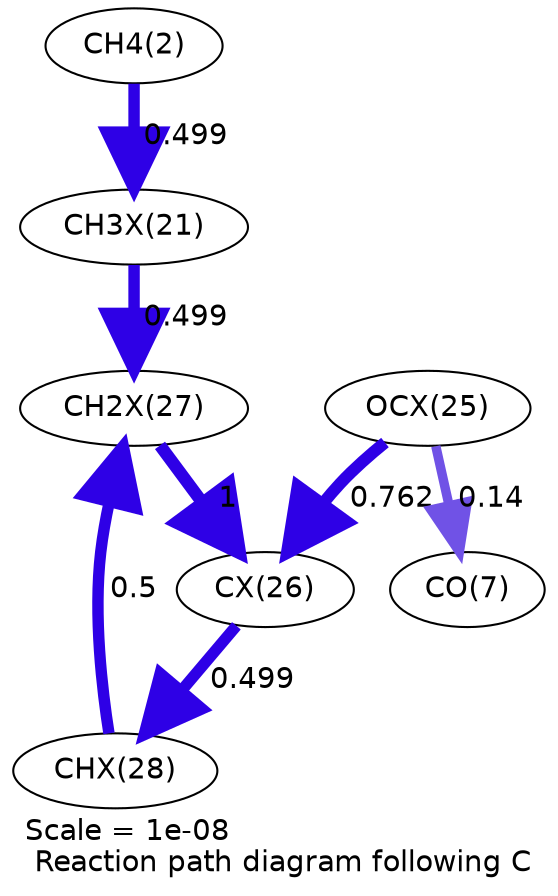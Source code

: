 digraph reaction_paths {
center=1;
s4 -> s108[fontname="Helvetica", penwidth=5.48, arrowsize=2.74, color="0.7, 0.999, 0.9"
, label=" 0.499"];
s108 -> s114[fontname="Helvetica", penwidth=5.48, arrowsize=2.74, color="0.7, 0.999, 0.9"
, label=" 0.499"];
s115 -> s114[fontname="Helvetica", penwidth=5.48, arrowsize=2.74, color="0.7, 1, 0.9"
, label=" 0.5"];
s114 -> s113[fontname="Helvetica", penwidth=6, arrowsize=3, color="0.7, 1.5, 0.9"
, label=" 1"];
s113 -> s115[fontname="Helvetica", penwidth=5.48, arrowsize=2.74, color="0.7, 0.999, 0.9"
, label=" 0.499"];
s112 -> s113[fontname="Helvetica", penwidth=5.79, arrowsize=2.9, color="0.7, 1.26, 0.9"
, label=" 0.762"];
s112 -> s9[fontname="Helvetica", penwidth=4.52, arrowsize=2.26, color="0.7, 0.64, 0.9"
, label=" 0.14"];
s4 [ fontname="Helvetica", label="CH4(2)"];
s9 [ fontname="Helvetica", label="CO(7)"];
s108 [ fontname="Helvetica", label="CH3X(21)"];
s112 [ fontname="Helvetica", label="OCX(25)"];
s113 [ fontname="Helvetica", label="CX(26)"];
s114 [ fontname="Helvetica", label="CH2X(27)"];
s115 [ fontname="Helvetica", label="CHX(28)"];
 label = "Scale = 1e-08\l Reaction path diagram following C";
 fontname = "Helvetica";
}
